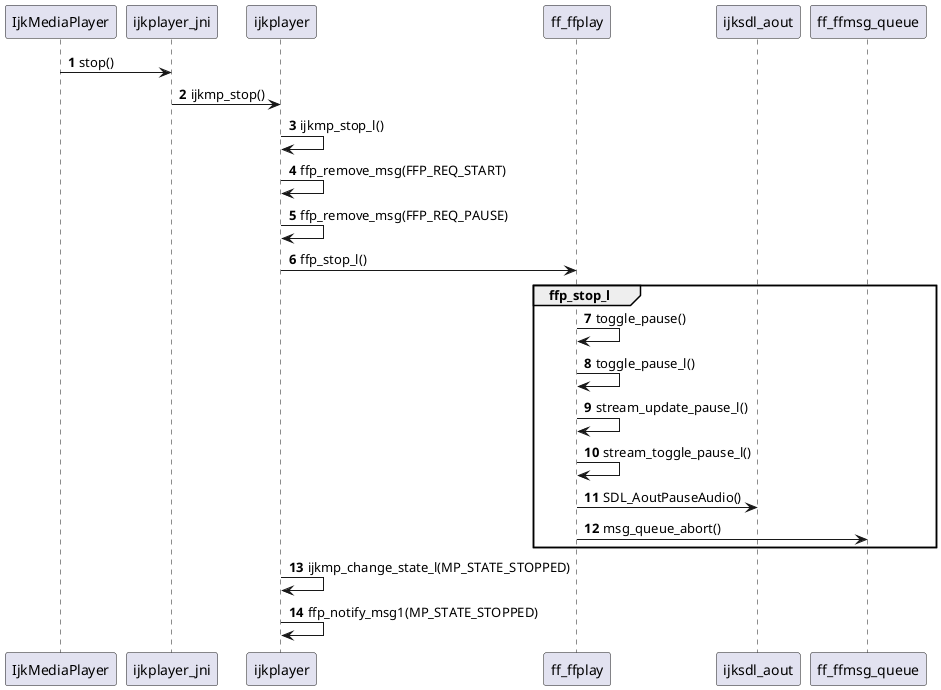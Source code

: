 @startuml
autonumber

IjkMediaPlayer -> ijkplayer_jni:stop()

ijkplayer_jni -> ijkplayer:ijkmp_stop()

ijkplayer -> ijkplayer:ijkmp_stop_l()

ijkplayer -> ijkplayer:ffp_remove_msg(FFP_REQ_START)

ijkplayer -> ijkplayer:ffp_remove_msg(FFP_REQ_PAUSE)

ijkplayer -> ff_ffplay:ffp_stop_l()

group ffp_stop_l

ff_ffplay -> ff_ffplay:toggle_pause()

ff_ffplay -> ff_ffplay:toggle_pause_l()

ff_ffplay -> ff_ffplay:stream_update_pause_l()

ff_ffplay -> ff_ffplay:stream_toggle_pause_l()

ff_ffplay -> ijksdl_aout:SDL_AoutPauseAudio()

ff_ffplay -> ff_ffmsg_queue:msg_queue_abort()

end

ijkplayer -> ijkplayer:ijkmp_change_state_l(MP_STATE_STOPPED)

ijkplayer -> ijkplayer:ffp_notify_msg1(MP_STATE_STOPPED)


@enduml